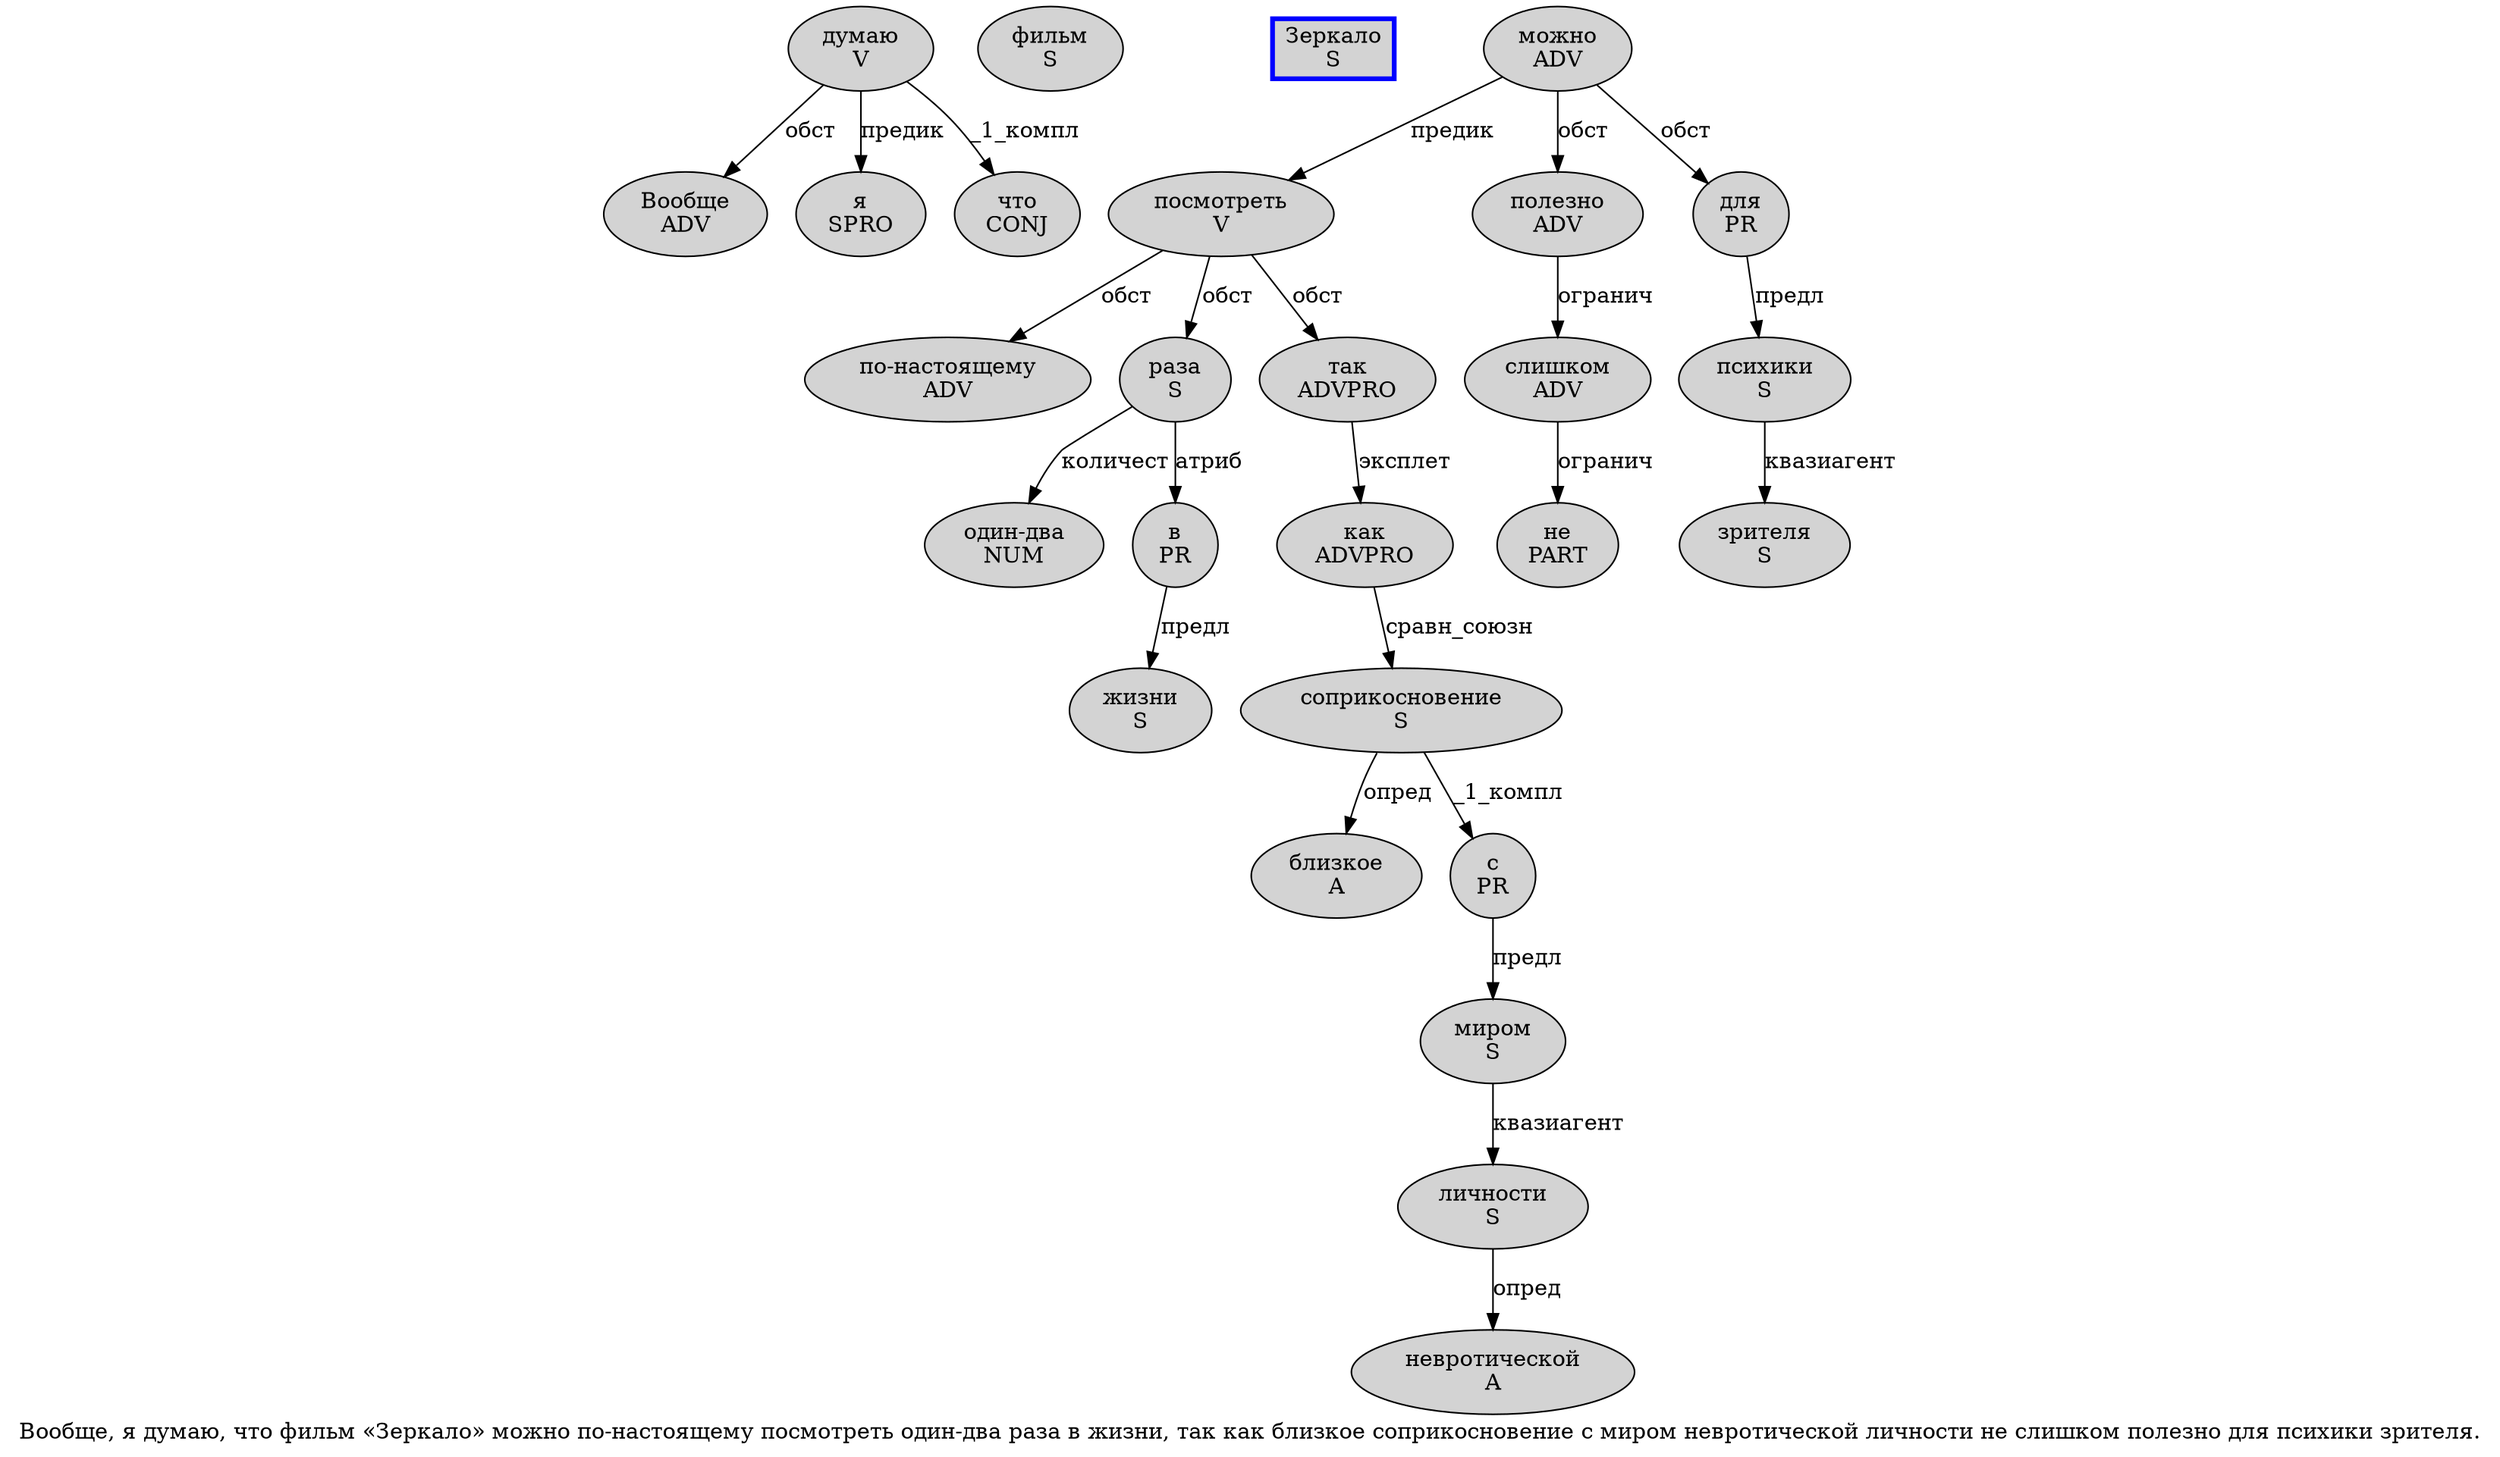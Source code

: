digraph SENTENCE_2049 {
	graph [label="Вообще, я думаю, что фильм «Зеркало» можно по-настоящему посмотреть один-два раза в жизни, так как близкое соприкосновение с миром невротической личности не слишком полезно для психики зрителя."]
	node [style=filled]
		0 [label="Вообще
ADV" color="" fillcolor=lightgray penwidth=1 shape=ellipse]
		2 [label="я
SPRO" color="" fillcolor=lightgray penwidth=1 shape=ellipse]
		3 [label="думаю
V" color="" fillcolor=lightgray penwidth=1 shape=ellipse]
		5 [label="что
CONJ" color="" fillcolor=lightgray penwidth=1 shape=ellipse]
		6 [label="фильм
S" color="" fillcolor=lightgray penwidth=1 shape=ellipse]
		8 [label="Зеркало
S" color=blue fillcolor=lightgray penwidth=3 shape=box]
		10 [label="можно
ADV" color="" fillcolor=lightgray penwidth=1 shape=ellipse]
		11 [label="по-настоящему
ADV" color="" fillcolor=lightgray penwidth=1 shape=ellipse]
		12 [label="посмотреть
V" color="" fillcolor=lightgray penwidth=1 shape=ellipse]
		13 [label="один-два
NUM" color="" fillcolor=lightgray penwidth=1 shape=ellipse]
		14 [label="раза
S" color="" fillcolor=lightgray penwidth=1 shape=ellipse]
		15 [label="в
PR" color="" fillcolor=lightgray penwidth=1 shape=ellipse]
		16 [label="жизни
S" color="" fillcolor=lightgray penwidth=1 shape=ellipse]
		18 [label="так
ADVPRO" color="" fillcolor=lightgray penwidth=1 shape=ellipse]
		19 [label="как
ADVPRO" color="" fillcolor=lightgray penwidth=1 shape=ellipse]
		20 [label="близкое
A" color="" fillcolor=lightgray penwidth=1 shape=ellipse]
		21 [label="соприкосновение
S" color="" fillcolor=lightgray penwidth=1 shape=ellipse]
		22 [label="с
PR" color="" fillcolor=lightgray penwidth=1 shape=ellipse]
		23 [label="миром
S" color="" fillcolor=lightgray penwidth=1 shape=ellipse]
		24 [label="невротической
A" color="" fillcolor=lightgray penwidth=1 shape=ellipse]
		25 [label="личности
S" color="" fillcolor=lightgray penwidth=1 shape=ellipse]
		26 [label="не
PART" color="" fillcolor=lightgray penwidth=1 shape=ellipse]
		27 [label="слишком
ADV" color="" fillcolor=lightgray penwidth=1 shape=ellipse]
		28 [label="полезно
ADV" color="" fillcolor=lightgray penwidth=1 shape=ellipse]
		29 [label="для
PR" color="" fillcolor=lightgray penwidth=1 shape=ellipse]
		30 [label="психики
S" color="" fillcolor=lightgray penwidth=1 shape=ellipse]
		31 [label="зрителя
S" color="" fillcolor=lightgray penwidth=1 shape=ellipse]
			29 -> 30 [label="предл"]
			27 -> 26 [label="огранич"]
			18 -> 19 [label="эксплет"]
			12 -> 11 [label="обст"]
			12 -> 14 [label="обст"]
			12 -> 18 [label="обст"]
			25 -> 24 [label="опред"]
			21 -> 20 [label="опред"]
			21 -> 22 [label="_1_компл"]
			10 -> 12 [label="предик"]
			10 -> 28 [label="обст"]
			10 -> 29 [label="обст"]
			23 -> 25 [label="квазиагент"]
			14 -> 13 [label="количест"]
			14 -> 15 [label="атриб"]
			15 -> 16 [label="предл"]
			28 -> 27 [label="огранич"]
			19 -> 21 [label="сравн_союзн"]
			30 -> 31 [label="квазиагент"]
			22 -> 23 [label="предл"]
			3 -> 0 [label="обст"]
			3 -> 2 [label="предик"]
			3 -> 5 [label="_1_компл"]
}